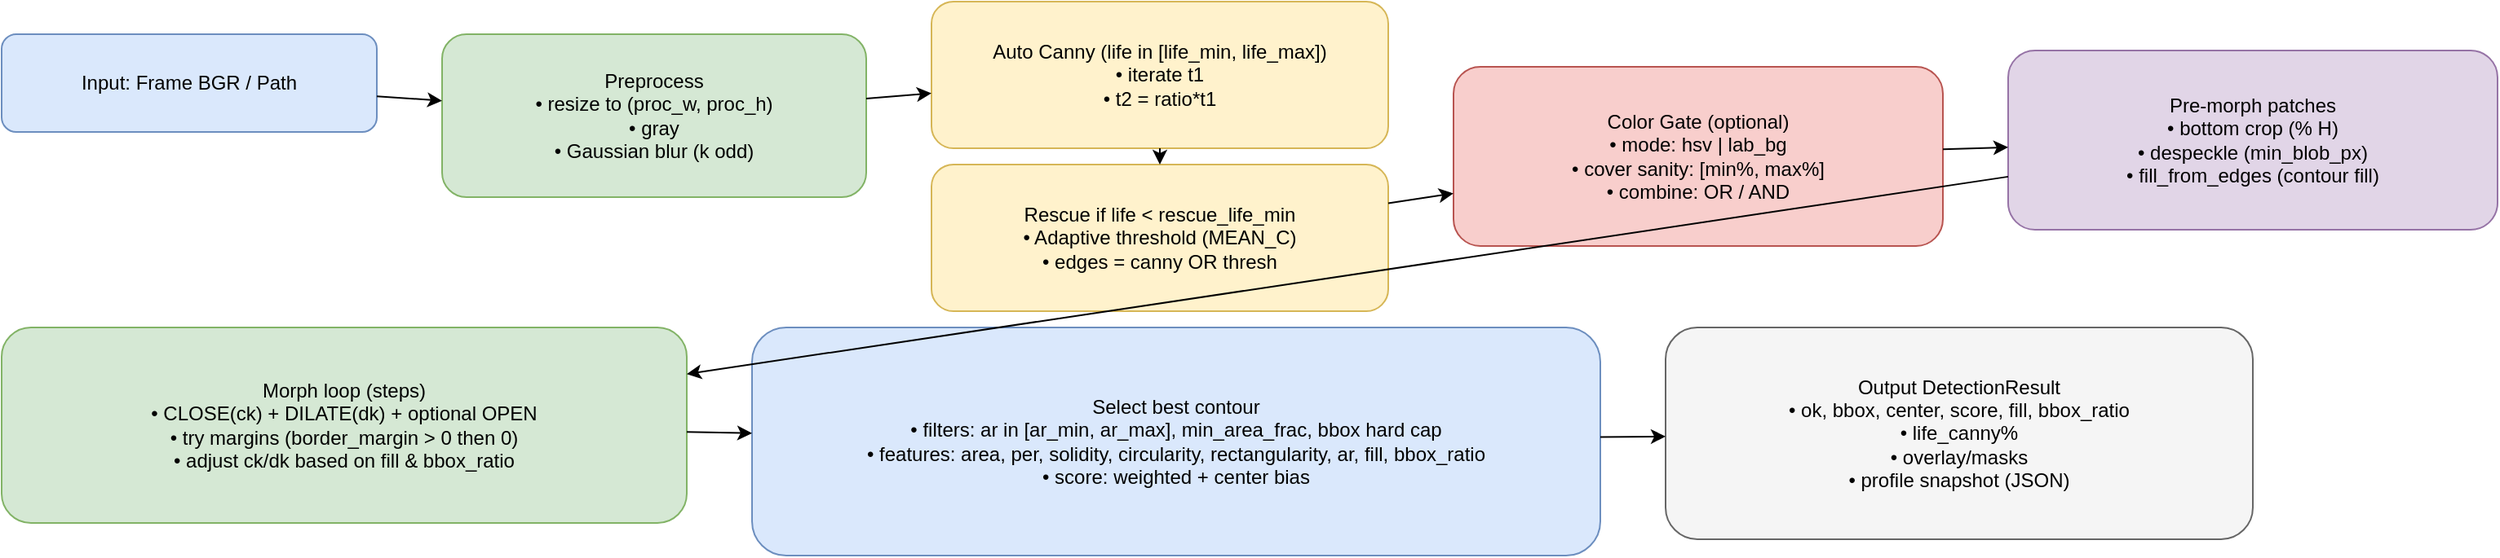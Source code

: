 <mxfile version="20.6.3" editor="5.0" type="device">

  <diagram id="pipeline" name="1) ContourDetector Pipeline">
    <mxGraphModel dx="1584" dy="897" grid="1" gridSize="10" guides="1" tooltips="1" connect="1" arrows="1" fold="1" page="1" pageScale="1" pageWidth="1920" pageHeight="1080" math="0" shadow="0">
      <root>
        <mxCell id="0"/>
        <mxCell id="1" parent="0"/>
        <mxCell id="n_input" value="Input: Frame BGR / Path" style="rounded=1;whiteSpace=wrap;html=1;fillColor=#dae8fc;strokeColor=#6c8ebf;" vertex="1" parent="1">
          <mxGeometry x="60" y="80" width="230" height="60" as="geometry"/>
        </mxCell>
        <mxCell id="n_pre" value="Preprocess&#10;• resize to (proc_w, proc_h)&#10;• gray&#10;• Gaussian blur (k odd)" style="rounded=1;whiteSpace=wrap;html=1;fillColor=#d5e8d4;strokeColor=#82b366;" vertex="1" parent="1">
          <mxGeometry x="330" y="80" width="260" height="100" as="geometry"/>
        </mxCell>
        <mxCell id="n_canny" value="Auto Canny (life in [life_min, life_max])&#10;• iterate t1&#10;• t2 = ratio*t1" style="rounded=1;whiteSpace=wrap;html=1;fillColor=#fff2cc;strokeColor=#d6b656;" vertex="1" parent="1">
          <mxGeometry x="630" y="60" width="280" height="90" as="geometry"/>
        </mxCell>
        <mxCell id="n_rescue" value="Rescue if life &lt; rescue_life_min&#10;• Adaptive threshold (MEAN_C)&#10;• edges = canny OR thresh" style="rounded=1;whiteSpace=wrap;html=1;fillColor=#fff2cc;strokeColor=#d6b656;" vertex="1" parent="1">
          <mxGeometry x="630" y="160" width="280" height="90" as="geometry"/>
        </mxCell>
        <mxCell id="n_color" value="Color Gate (optional)&#10;• mode: hsv | lab_bg&#10;• cover sanity: [min%, max%]&#10;• combine: OR / AND" style="rounded=1;whiteSpace=wrap;html=1;fillColor=#f8cecc;strokeColor=#b85450;" vertex="1" parent="1">
          <mxGeometry x="950" y="100" width="300" height="110" as="geometry"/>
        </mxCell>
        <mxCell id="n_premorph" value="Pre‑morph patches&#10;• bottom crop (% H)&#10;• despeckle (min_blob_px)&#10;• fill_from_edges (contour fill)" style="rounded=1;whiteSpace=wrap;html=1;fillColor=#e1d5e7;strokeColor=#9673a6;" vertex="1" parent="1">
          <mxGeometry x="1290" y="90" width="300" height="110" as="geometry"/>
        </mxCell>
        <mxCell id="n_morph" value="Morph loop (steps)&#10;• CLOSE(ck) + DILATE(dk) + optional OPEN&#10;• try margins (border_margin &gt; 0 then 0)&#10;• adjust ck/dk based on fill &amp; bbox_ratio" style="rounded=1;whiteSpace=wrap;html=1;fillColor=#d5e8d4;strokeColor=#82b366;" vertex="1" parent="1">
          <mxGeometry x="60" y="260" width="420" height="120" as="geometry"/>
        </mxCell>
        <mxCell id="n_select" value="Select best contour&#10;• filters: ar in [ar_min, ar_max], min_area_frac, bbox hard cap&#10;• features: area, per, solidity, circularity, rectangularity, ar, fill, bbox_ratio&#10;• score: weighted + center bias" style="rounded=1;whiteSpace=wrap;html=1;fillColor=#dae8fc;strokeColor=#6c8ebf;" vertex="1" parent="1">
          <mxGeometry x="520" y="260" width="520" height="140" as="geometry"/>
        </mxCell>
        <mxCell id="n_output" value="Output DetectionResult&#10;• ok, bbox, center, score, fill, bbox_ratio&#10;• life_canny%&#10;• overlay/masks&#10;• profile snapshot (JSON)" style="rounded=1;whiteSpace=wrap;html=1;fillColor=#f5f5f5;strokeColor=#666666;" vertex="1" parent="1">
          <mxGeometry x="1080" y="260" width="360" height="130" as="geometry"/>
        </mxCell>
        <mxCell id="e1" edge="1" parent="1" source="n_input" target="n_pre"><mxGeometry relative="1" as="geometry"/></mxCell>
        <mxCell id="e2" edge="1" parent="1" source="n_pre" target="n_canny"><mxGeometry relative="1" as="geometry"/></mxCell>
        <mxCell id="e3" edge="1" parent="1" source="n_canny" target="n_rescue"><mxGeometry relative="1" as="geometry"/></mxCell>
        <mxCell id="e4" edge="1" parent="1" source="n_rescue" target="n_color"><mxGeometry relative="1" as="geometry"/></mxCell>
        <mxCell id="e5" edge="1" parent="1" source="n_color" target="n_premorph"><mxGeometry relative="1" as="geometry"/></mxCell>
        <mxCell id="e6" edge="1" parent="1" source="n_premorph" target="n_morph"><mxGeometry relative="1" as="geometry"/></mxCell>
        <mxCell id="e7" edge="1" parent="1" source="n_morph" target="n_select"><mxGeometry relative="1" as="geometry"/></mxCell>
        <mxCell id="e8" edge="1" parent="1" source="n_select" target="n_output"><mxGeometry relative="1" as="geometry"/></mxCell>
      </root>
    </mxGraphModel>
  </diagram>

  <diagram id="temporal" name="2) Temporal API (ROI + EMA + Hysteresis)">
    <mxGraphModel dx="1584" dy="897" grid="1" gridSize="10" guides="1" tooltips="1" connect="1" arrows="1" fold="1" page="1" pageScale="1" pageWidth="1920" pageHeight="1080" math="0" shadow="0">
      <root>
        <mxCell id="0"/>
        <mxCell id="1" parent="0"/>
        <mxCell id="t_intro" value="process_frame(frame)&#10;• Ensure detectors (BIG/SMALL, profiles)&#10;• State: last_bbox, score_ema, miss_count" style="rounded=1;whiteSpace=wrap;html=1;fillColor=#dae8fc;strokeColor=#6c8ebf;" vertex="1" parent="1">
          <mxGeometry x="60" y="60" width="480" height="100" as="geometry"/>
        </mxCell>
        <mxCell id="t_step" value="_step(det, state)&#10;1) No state/stable OFF ⇒ global detect&#10;   EMA(score) → ON if ≥ on_th&#10;2) Latched ⇒ ROI detect (roi_factor)&#10;   keep if EMA ≥ off_th else miss++&#10;3) miss_count ≥ miss_m ⇒ reset → global" style="rounded=1;whiteSpace=wrap;html=1;fillColor=#fff2cc;strokeColor=#d6b656;" vertex="1" parent="1">
          <mxGeometry x="580" y="40" width="640" height="180" as="geometry"/>
        </mxCell>
        <mxCell id="t_choice" value="BIG ok? ⇒ return&#10;SMALL ok? ⇒ return&#10;else max(score)" style="rounded=1;whiteSpace=wrap;html=1;fillColor=#d5e8d4;strokeColor=#82b366;" vertex="1" parent="1">
          <mxGeometry x="1260" y="60" width="300" height="110" as="geometry"/>
        </mxCell>
        <mxCell id="t_knobs" value="Knobs&#10;on_th/off_th, miss_m&#10;roi_factor, ema&#10;profiles.big/small" style="rounded=1;whiteSpace=wrap;html=1;fillColor=#e1d5e7;strokeColor=#9673a6;" vertex="1" parent="1">
          <mxGeometry x="60" y="220" width="300" height="110" as="geometry"/>
        </mxCell>
        <mxCell id="t_output" value="Output: ok, bbox, center&#10;score(ema), life, space, overlay" style="rounded=1;whiteSpace=wrap;html=1;fillColor=#f5f5f5;strokeColor=#666666;" vertex="1" parent="1">
          <mxGeometry x="400" y="220" width="300" height="90" as="geometry"/>
        </mxCell>
        <mxCell id="e1" edge="1" parent="1" source="t_intro" target="t_step"><mxGeometry relative="1" as="geometry"/></mxCell>
        <mxCell id="e2" edge="1" parent="1" source="t_step" target="t_choice"><mxGeometry relative="1" as="geometry"/></mxCell>
      </root>
    </mxGraphModel>
  </diagram>
</mxfile>
